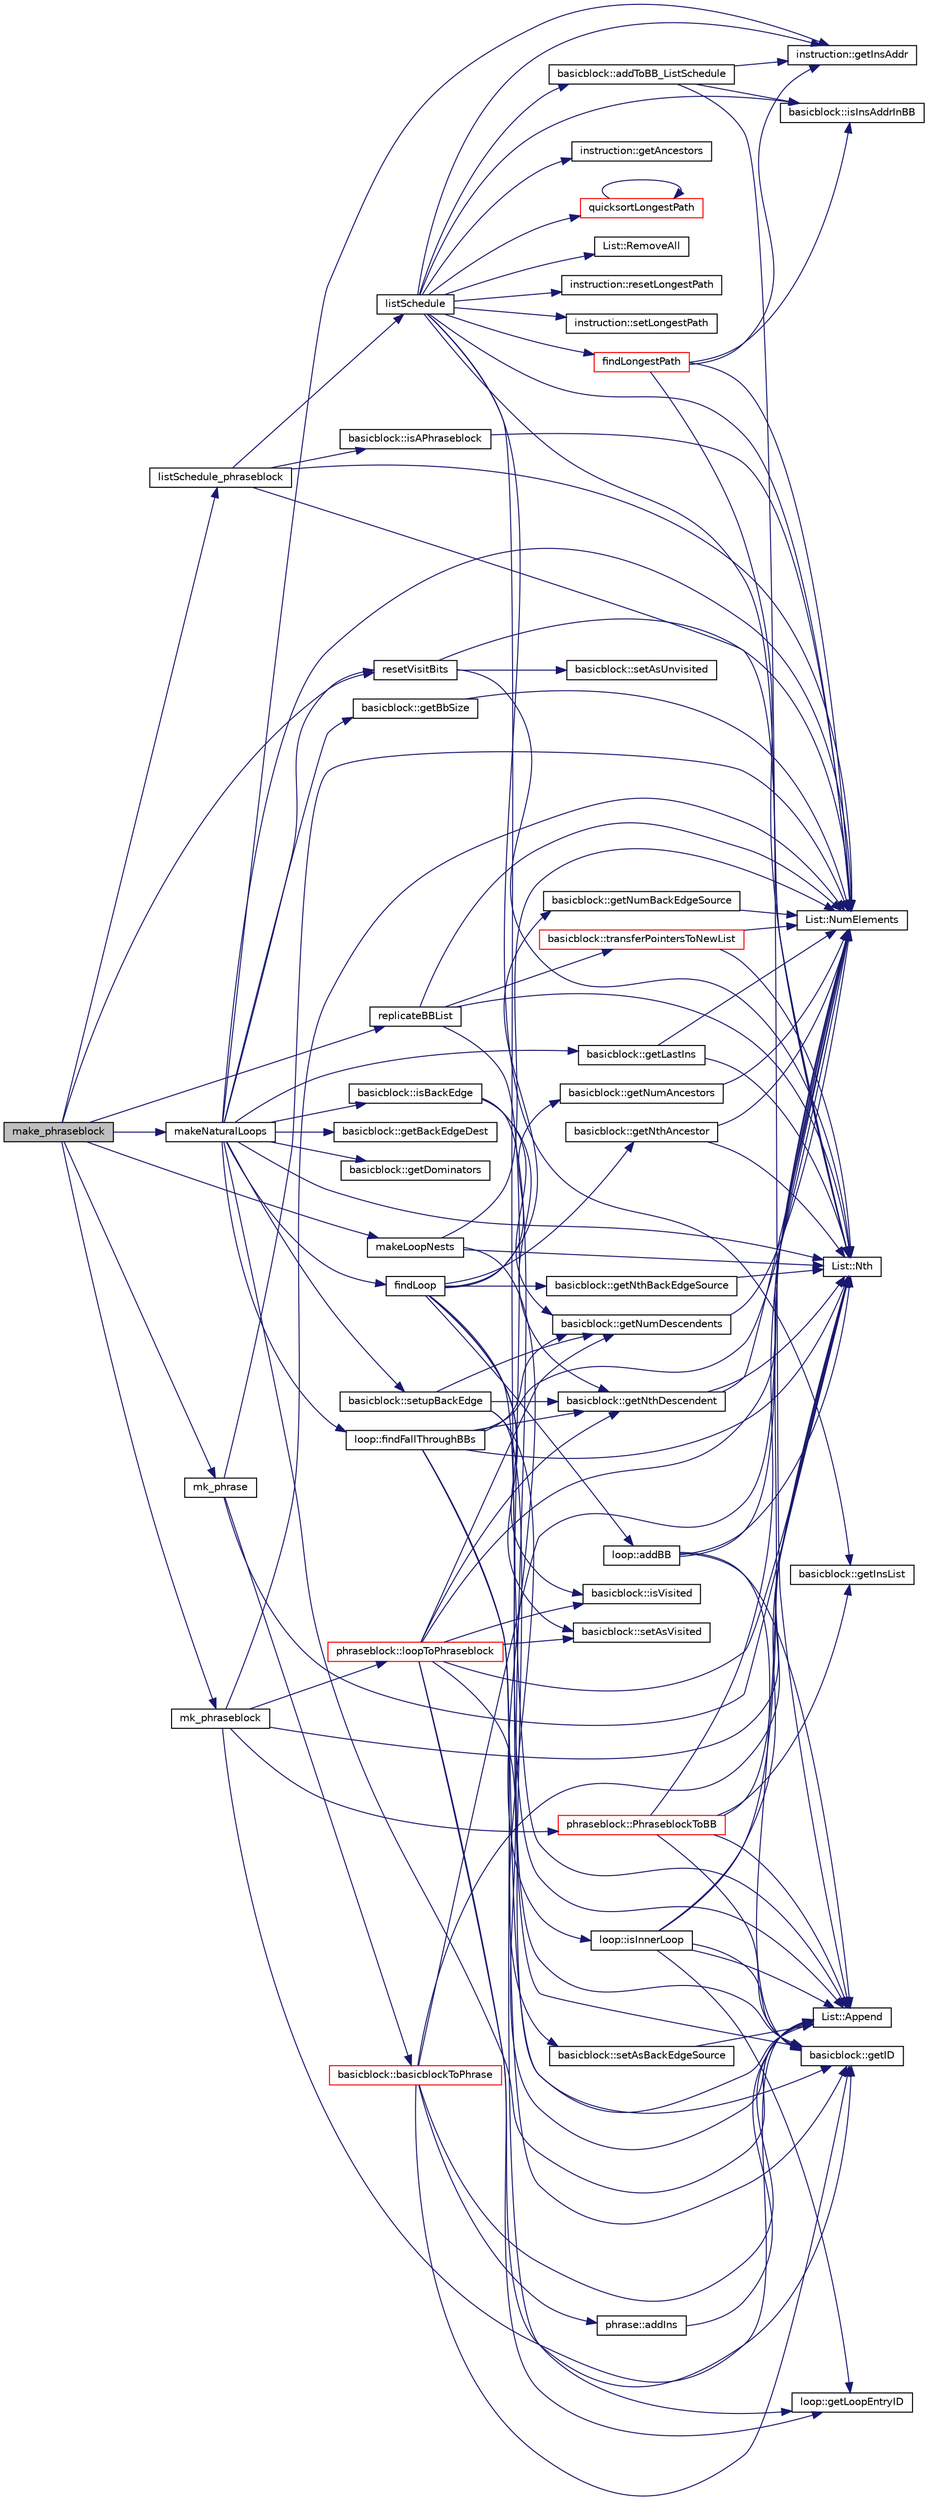 digraph G
{
  edge [fontname="Helvetica",fontsize="10",labelfontname="Helvetica",labelfontsize="10"];
  node [fontname="Helvetica",fontsize="10",shape=record];
  rankdir=LR;
  Node1 [label="make_phraseblock",height=0.2,width=0.4,color="black", fillcolor="grey75", style="filled" fontcolor="black"];
  Node1 -> Node2 [color="midnightblue",fontsize="10",style="solid"];
  Node2 [label="listSchedule_phraseblock",height=0.2,width=0.4,color="black", fillcolor="white", style="filled",URL="$make__phraseblock_8cpp.html#a65aeab967a815a10deb65ad6d6ce5116"];
  Node2 -> Node3 [color="midnightblue",fontsize="10",style="solid"];
  Node3 [label="basicblock::isAPhraseblock",height=0.2,width=0.4,color="black", fillcolor="white", style="filled",URL="$classbasicblock.html#a88276960d345d6849dbe02c9debbb94e"];
  Node3 -> Node4 [color="midnightblue",fontsize="10",style="solid"];
  Node4 [label="List::NumElements",height=0.2,width=0.4,color="black", fillcolor="white", style="filled",URL="$classList.html#ac2e9d50f703b01bf643fa6ce50837c26"];
  Node2 -> Node5 [color="midnightblue",fontsize="10",style="solid"];
  Node5 [label="listSchedule",height=0.2,width=0.4,color="black", fillcolor="white", style="filled",URL="$listSchedule_8cpp.html#af9a47861fb738dfb09aa240667f01b1e"];
  Node5 -> Node6 [color="midnightblue",fontsize="10",style="solid"];
  Node6 [label="basicblock::addToBB_ListSchedule",height=0.2,width=0.4,color="black", fillcolor="white", style="filled",URL="$classbasicblock.html#abb72488dac0d405735a4cf82a1cdd0ce"];
  Node6 -> Node7 [color="midnightblue",fontsize="10",style="solid"];
  Node7 [label="List::Append",height=0.2,width=0.4,color="black", fillcolor="white", style="filled",URL="$classList.html#a473190098e38206d0125b0737245e613"];
  Node6 -> Node8 [color="midnightblue",fontsize="10",style="solid"];
  Node8 [label="instruction::getInsAddr",height=0.2,width=0.4,color="black", fillcolor="white", style="filled",URL="$classinstruction.html#ac1fabe854c85726785052c7a5ebf6d39"];
  Node6 -> Node9 [color="midnightblue",fontsize="10",style="solid"];
  Node9 [label="basicblock::isInsAddrInBB",height=0.2,width=0.4,color="black", fillcolor="white", style="filled",URL="$classbasicblock.html#afd299af5d08655c4fbd10221f5edb556"];
  Node5 -> Node7 [color="midnightblue",fontsize="10",style="solid"];
  Node5 -> Node10 [color="midnightblue",fontsize="10",style="solid"];
  Node10 [label="findLongestPath",height=0.2,width=0.4,color="red", fillcolor="white", style="filled",URL="$listSchedule_8cpp.html#aa79c6fb1ba7cac942c3f3df4b4adb0ff"];
  Node10 -> Node8 [color="midnightblue",fontsize="10",style="solid"];
  Node10 -> Node9 [color="midnightblue",fontsize="10",style="solid"];
  Node10 -> Node11 [color="midnightblue",fontsize="10",style="solid"];
  Node11 [label="List::Nth",height=0.2,width=0.4,color="black", fillcolor="white", style="filled",URL="$classList.html#a5eb964816de33c85e1d46658ddf8c6c4"];
  Node10 -> Node4 [color="midnightblue",fontsize="10",style="solid"];
  Node5 -> Node12 [color="midnightblue",fontsize="10",style="solid"];
  Node12 [label="instruction::getAncestors",height=0.2,width=0.4,color="black", fillcolor="white", style="filled",URL="$classinstruction.html#af6165d6c8ba00c6806eda36e36cb3366"];
  Node5 -> Node8 [color="midnightblue",fontsize="10",style="solid"];
  Node5 -> Node13 [color="midnightblue",fontsize="10",style="solid"];
  Node13 [label="basicblock::getInsList",height=0.2,width=0.4,color="black", fillcolor="white", style="filled",URL="$classbasicblock.html#adc40d816c82feedc1f7027fc29470d90"];
  Node5 -> Node9 [color="midnightblue",fontsize="10",style="solid"];
  Node5 -> Node11 [color="midnightblue",fontsize="10",style="solid"];
  Node5 -> Node4 [color="midnightblue",fontsize="10",style="solid"];
  Node5 -> Node14 [color="midnightblue",fontsize="10",style="solid"];
  Node14 [label="quicksortLongestPath",height=0.2,width=0.4,color="red", fillcolor="white", style="filled",URL="$backend_2quickSort_8cpp.html#a200d864344f989164a45f0cd735d82e6"];
  Node14 -> Node14 [color="midnightblue",fontsize="10",style="solid"];
  Node5 -> Node15 [color="midnightblue",fontsize="10",style="solid"];
  Node15 [label="List::RemoveAll",height=0.2,width=0.4,color="black", fillcolor="white", style="filled",URL="$classList.html#a03ba0aa559b433acbbe1a147cf9ca905"];
  Node5 -> Node16 [color="midnightblue",fontsize="10",style="solid"];
  Node16 [label="instruction::resetLongestPath",height=0.2,width=0.4,color="black", fillcolor="white", style="filled",URL="$classinstruction.html#af6d861b0ad792c3136431c3ef99509ba"];
  Node5 -> Node17 [color="midnightblue",fontsize="10",style="solid"];
  Node17 [label="instruction::setLongestPath",height=0.2,width=0.4,color="black", fillcolor="white", style="filled",URL="$classinstruction.html#a46127cea18a5a4ec73566038a2454ecf"];
  Node2 -> Node11 [color="midnightblue",fontsize="10",style="solid"];
  Node2 -> Node4 [color="midnightblue",fontsize="10",style="solid"];
  Node1 -> Node18 [color="midnightblue",fontsize="10",style="solid"];
  Node18 [label="makeLoopNests",height=0.2,width=0.4,color="black", fillcolor="white", style="filled",URL="$make__phraseblock_8cpp.html#a4e95f750f0d24e4910e36a25f9733238"];
  Node18 -> Node19 [color="midnightblue",fontsize="10",style="solid"];
  Node19 [label="loop::isInnerLoop",height=0.2,width=0.4,color="black", fillcolor="white", style="filled",URL="$classloop.html#a6a34ac2a05496bd2192638280e42c316"];
  Node19 -> Node7 [color="midnightblue",fontsize="10",style="solid"];
  Node19 -> Node20 [color="midnightblue",fontsize="10",style="solid"];
  Node20 [label="basicblock::getID",height=0.2,width=0.4,color="black", fillcolor="white", style="filled",URL="$classbasicblock.html#aff434c369968fe5fb3151d8ec00665b4"];
  Node19 -> Node21 [color="midnightblue",fontsize="10",style="solid"];
  Node21 [label="loop::getLoopEntryID",height=0.2,width=0.4,color="black", fillcolor="white", style="filled",URL="$classloop.html#a6abf8e7d6763e76673f8287fe15785d4"];
  Node19 -> Node11 [color="midnightblue",fontsize="10",style="solid"];
  Node19 -> Node4 [color="midnightblue",fontsize="10",style="solid"];
  Node18 -> Node11 [color="midnightblue",fontsize="10",style="solid"];
  Node18 -> Node4 [color="midnightblue",fontsize="10",style="solid"];
  Node1 -> Node22 [color="midnightblue",fontsize="10",style="solid"];
  Node22 [label="makeNaturalLoops",height=0.2,width=0.4,color="black", fillcolor="white", style="filled",URL="$make__phraseblock_8cpp.html#a533375cdbcbdab104ffd8c23db3f2b9d"];
  Node22 -> Node7 [color="midnightblue",fontsize="10",style="solid"];
  Node22 -> Node23 [color="midnightblue",fontsize="10",style="solid"];
  Node23 [label="loop::findFallThroughBBs",height=0.2,width=0.4,color="black", fillcolor="white", style="filled",URL="$classloop.html#a20ecb89d8b7cb21867fe53c6ad56f0f4"];
  Node23 -> Node7 [color="midnightblue",fontsize="10",style="solid"];
  Node23 -> Node20 [color="midnightblue",fontsize="10",style="solid"];
  Node23 -> Node21 [color="midnightblue",fontsize="10",style="solid"];
  Node23 -> Node24 [color="midnightblue",fontsize="10",style="solid"];
  Node24 [label="basicblock::getNthDescendent",height=0.2,width=0.4,color="black", fillcolor="white", style="filled",URL="$classbasicblock.html#a571a65129ed999a167803d516cb9455e"];
  Node24 -> Node11 [color="midnightblue",fontsize="10",style="solid"];
  Node24 -> Node4 [color="midnightblue",fontsize="10",style="solid"];
  Node23 -> Node25 [color="midnightblue",fontsize="10",style="solid"];
  Node25 [label="basicblock::getNumDescendents",height=0.2,width=0.4,color="black", fillcolor="white", style="filled",URL="$classbasicblock.html#a42700afdf9102a0f287690f4f8c487f9"];
  Node25 -> Node4 [color="midnightblue",fontsize="10",style="solid"];
  Node23 -> Node11 [color="midnightblue",fontsize="10",style="solid"];
  Node23 -> Node4 [color="midnightblue",fontsize="10",style="solid"];
  Node22 -> Node26 [color="midnightblue",fontsize="10",style="solid"];
  Node26 [label="findLoop",height=0.2,width=0.4,color="black", fillcolor="white", style="filled",URL="$make__phraseblock_8cpp.html#a56af37350d658e4fa9ba3e67058f82a2"];
  Node26 -> Node27 [color="midnightblue",fontsize="10",style="solid"];
  Node27 [label="loop::addBB",height=0.2,width=0.4,color="black", fillcolor="white", style="filled",URL="$classloop.html#aa9324a68eb1fc3b86eabff7815132443"];
  Node27 -> Node7 [color="midnightblue",fontsize="10",style="solid"];
  Node27 -> Node20 [color="midnightblue",fontsize="10",style="solid"];
  Node27 -> Node11 [color="midnightblue",fontsize="10",style="solid"];
  Node27 -> Node4 [color="midnightblue",fontsize="10",style="solid"];
  Node26 -> Node20 [color="midnightblue",fontsize="10",style="solid"];
  Node26 -> Node28 [color="midnightblue",fontsize="10",style="solid"];
  Node28 [label="basicblock::getNthAncestor",height=0.2,width=0.4,color="black", fillcolor="white", style="filled",URL="$classbasicblock.html#a24ef17acb451da40eb9ecca3a05c9fb3"];
  Node28 -> Node11 [color="midnightblue",fontsize="10",style="solid"];
  Node28 -> Node4 [color="midnightblue",fontsize="10",style="solid"];
  Node26 -> Node29 [color="midnightblue",fontsize="10",style="solid"];
  Node29 [label="basicblock::getNthBackEdgeSource",height=0.2,width=0.4,color="black", fillcolor="white", style="filled",URL="$classbasicblock.html#a7c5a3da3287691450420e3a6cf3105b1"];
  Node29 -> Node11 [color="midnightblue",fontsize="10",style="solid"];
  Node26 -> Node30 [color="midnightblue",fontsize="10",style="solid"];
  Node30 [label="basicblock::getNumAncestors",height=0.2,width=0.4,color="black", fillcolor="white", style="filled",URL="$classbasicblock.html#af95ff01c9b4eb7a12cd58558771c92b2"];
  Node30 -> Node4 [color="midnightblue",fontsize="10",style="solid"];
  Node26 -> Node31 [color="midnightblue",fontsize="10",style="solid"];
  Node31 [label="basicblock::getNumBackEdgeSource",height=0.2,width=0.4,color="black", fillcolor="white", style="filled",URL="$classbasicblock.html#a4e6b8abafbdff3155477bdefd7546ef9"];
  Node31 -> Node4 [color="midnightblue",fontsize="10",style="solid"];
  Node26 -> Node32 [color="midnightblue",fontsize="10",style="solid"];
  Node32 [label="basicblock::isVisited",height=0.2,width=0.4,color="black", fillcolor="white", style="filled",URL="$classbasicblock.html#ad40cc70b314779ab7d0990813d3053d4"];
  Node26 -> Node33 [color="midnightblue",fontsize="10",style="solid"];
  Node33 [label="basicblock::setAsVisited",height=0.2,width=0.4,color="black", fillcolor="white", style="filled",URL="$classbasicblock.html#adb3d7c691e7974f77619409fe4a24335"];
  Node22 -> Node34 [color="midnightblue",fontsize="10",style="solid"];
  Node34 [label="basicblock::getBackEdgeDest",height=0.2,width=0.4,color="black", fillcolor="white", style="filled",URL="$classbasicblock.html#a0aa9e7f9af5171d5cd4bad3503cc45c8"];
  Node22 -> Node35 [color="midnightblue",fontsize="10",style="solid"];
  Node35 [label="basicblock::getBbSize",height=0.2,width=0.4,color="black", fillcolor="white", style="filled",URL="$classbasicblock.html#a42862e82af55ea72dc2e69ad32f3df29"];
  Node35 -> Node4 [color="midnightblue",fontsize="10",style="solid"];
  Node22 -> Node36 [color="midnightblue",fontsize="10",style="solid"];
  Node36 [label="basicblock::getDominators",height=0.2,width=0.4,color="black", fillcolor="white", style="filled",URL="$classbasicblock.html#aec14cf5254976daec791c62e1b684ecf"];
  Node22 -> Node8 [color="midnightblue",fontsize="10",style="solid"];
  Node22 -> Node37 [color="midnightblue",fontsize="10",style="solid"];
  Node37 [label="basicblock::getLastIns",height=0.2,width=0.4,color="black", fillcolor="white", style="filled",URL="$classbasicblock.html#a99fb16d14456bb07b0033a0489ced872"];
  Node37 -> Node11 [color="midnightblue",fontsize="10",style="solid"];
  Node37 -> Node4 [color="midnightblue",fontsize="10",style="solid"];
  Node22 -> Node38 [color="midnightblue",fontsize="10",style="solid"];
  Node38 [label="basicblock::isBackEdge",height=0.2,width=0.4,color="black", fillcolor="white", style="filled",URL="$classbasicblock.html#a0da29a0f57618d2a13bfdfc9926319b9"];
  Node38 -> Node20 [color="midnightblue",fontsize="10",style="solid"];
  Node38 -> Node24 [color="midnightblue",fontsize="10",style="solid"];
  Node38 -> Node25 [color="midnightblue",fontsize="10",style="solid"];
  Node22 -> Node11 [color="midnightblue",fontsize="10",style="solid"];
  Node22 -> Node4 [color="midnightblue",fontsize="10",style="solid"];
  Node22 -> Node39 [color="midnightblue",fontsize="10",style="solid"];
  Node39 [label="resetVisitBits",height=0.2,width=0.4,color="black", fillcolor="white", style="filled",URL="$make__phraseblock_8cpp.html#a0fd3688b0a2b0bdd2631792fdc31467e"];
  Node39 -> Node11 [color="midnightblue",fontsize="10",style="solid"];
  Node39 -> Node4 [color="midnightblue",fontsize="10",style="solid"];
  Node39 -> Node40 [color="midnightblue",fontsize="10",style="solid"];
  Node40 [label="basicblock::setAsUnvisited",height=0.2,width=0.4,color="black", fillcolor="white", style="filled",URL="$classbasicblock.html#a810b34c12cbddff700700341734ddc5d"];
  Node22 -> Node41 [color="midnightblue",fontsize="10",style="solid"];
  Node41 [label="basicblock::setupBackEdge",height=0.2,width=0.4,color="black", fillcolor="white", style="filled",URL="$classbasicblock.html#a46149b611069f8c2f1328311ea4b7803"];
  Node41 -> Node20 [color="midnightblue",fontsize="10",style="solid"];
  Node41 -> Node24 [color="midnightblue",fontsize="10",style="solid"];
  Node41 -> Node25 [color="midnightblue",fontsize="10",style="solid"];
  Node41 -> Node42 [color="midnightblue",fontsize="10",style="solid"];
  Node42 [label="basicblock::setAsBackEdgeSource",height=0.2,width=0.4,color="black", fillcolor="white", style="filled",URL="$classbasicblock.html#a26f134ff2983953107999162e764c52a"];
  Node42 -> Node7 [color="midnightblue",fontsize="10",style="solid"];
  Node1 -> Node43 [color="midnightblue",fontsize="10",style="solid"];
  Node43 [label="mk_phrase",height=0.2,width=0.4,color="black", fillcolor="white", style="filled",URL="$make__phraseblock_8cpp.html#a7eed5687b1a5832bd311490b19e7f8a3"];
  Node43 -> Node44 [color="midnightblue",fontsize="10",style="solid"];
  Node44 [label="basicblock::basicblockToPhrase",height=0.2,width=0.4,color="red", fillcolor="white", style="filled",URL="$classbasicblock.html#af48f1b1d1c2618185cf63aa36098092c"];
  Node44 -> Node45 [color="midnightblue",fontsize="10",style="solid"];
  Node45 [label="phrase::addIns",height=0.2,width=0.4,color="black", fillcolor="white", style="filled",URL="$classphrase.html#a69e0f555635552f11e0e24975f456139"];
  Node45 -> Node7 [color="midnightblue",fontsize="10",style="solid"];
  Node44 -> Node7 [color="midnightblue",fontsize="10",style="solid"];
  Node44 -> Node20 [color="midnightblue",fontsize="10",style="solid"];
  Node44 -> Node11 [color="midnightblue",fontsize="10",style="solid"];
  Node44 -> Node4 [color="midnightblue",fontsize="10",style="solid"];
  Node43 -> Node11 [color="midnightblue",fontsize="10",style="solid"];
  Node43 -> Node4 [color="midnightblue",fontsize="10",style="solid"];
  Node1 -> Node46 [color="midnightblue",fontsize="10",style="solid"];
  Node46 [label="mk_phraseblock",height=0.2,width=0.4,color="black", fillcolor="white", style="filled",URL="$make__phraseblock_8cpp.html#ac72dbca1136ae6ee5ad7d722fa23f3f9"];
  Node46 -> Node7 [color="midnightblue",fontsize="10",style="solid"];
  Node46 -> Node47 [color="midnightblue",fontsize="10",style="solid"];
  Node47 [label="phraseblock::loopToPhraseblock",height=0.2,width=0.4,color="red", fillcolor="white", style="filled",URL="$classphraseblock.html#ab7605258ce67522bb3b894b4b7686271"];
  Node47 -> Node7 [color="midnightblue",fontsize="10",style="solid"];
  Node47 -> Node20 [color="midnightblue",fontsize="10",style="solid"];
  Node47 -> Node21 [color="midnightblue",fontsize="10",style="solid"];
  Node47 -> Node24 [color="midnightblue",fontsize="10",style="solid"];
  Node47 -> Node25 [color="midnightblue",fontsize="10",style="solid"];
  Node47 -> Node32 [color="midnightblue",fontsize="10",style="solid"];
  Node47 -> Node11 [color="midnightblue",fontsize="10",style="solid"];
  Node47 -> Node4 [color="midnightblue",fontsize="10",style="solid"];
  Node47 -> Node33 [color="midnightblue",fontsize="10",style="solid"];
  Node46 -> Node11 [color="midnightblue",fontsize="10",style="solid"];
  Node46 -> Node4 [color="midnightblue",fontsize="10",style="solid"];
  Node46 -> Node48 [color="midnightblue",fontsize="10",style="solid"];
  Node48 [label="phraseblock::PhraseblockToBB",height=0.2,width=0.4,color="red", fillcolor="white", style="filled",URL="$classphraseblock.html#a23c7b3a1f2accfea9aeb1df6e983f7d5"];
  Node48 -> Node7 [color="midnightblue",fontsize="10",style="solid"];
  Node48 -> Node20 [color="midnightblue",fontsize="10",style="solid"];
  Node48 -> Node13 [color="midnightblue",fontsize="10",style="solid"];
  Node48 -> Node11 [color="midnightblue",fontsize="10",style="solid"];
  Node48 -> Node4 [color="midnightblue",fontsize="10",style="solid"];
  Node1 -> Node49 [color="midnightblue",fontsize="10",style="solid"];
  Node49 [label="replicateBBList",height=0.2,width=0.4,color="black", fillcolor="white", style="filled",URL="$make__phraseblock_8cpp.html#a3543e771f434420f9c6b083779be83c1"];
  Node49 -> Node7 [color="midnightblue",fontsize="10",style="solid"];
  Node49 -> Node11 [color="midnightblue",fontsize="10",style="solid"];
  Node49 -> Node4 [color="midnightblue",fontsize="10",style="solid"];
  Node49 -> Node50 [color="midnightblue",fontsize="10",style="solid"];
  Node50 [label="basicblock::transferPointersToNewList",height=0.2,width=0.4,color="red", fillcolor="white", style="filled",URL="$classbasicblock.html#a8f58f53b0f1ab88f2909116193cfa953"];
  Node50 -> Node11 [color="midnightblue",fontsize="10",style="solid"];
  Node50 -> Node4 [color="midnightblue",fontsize="10",style="solid"];
  Node1 -> Node39 [color="midnightblue",fontsize="10",style="solid"];
}
